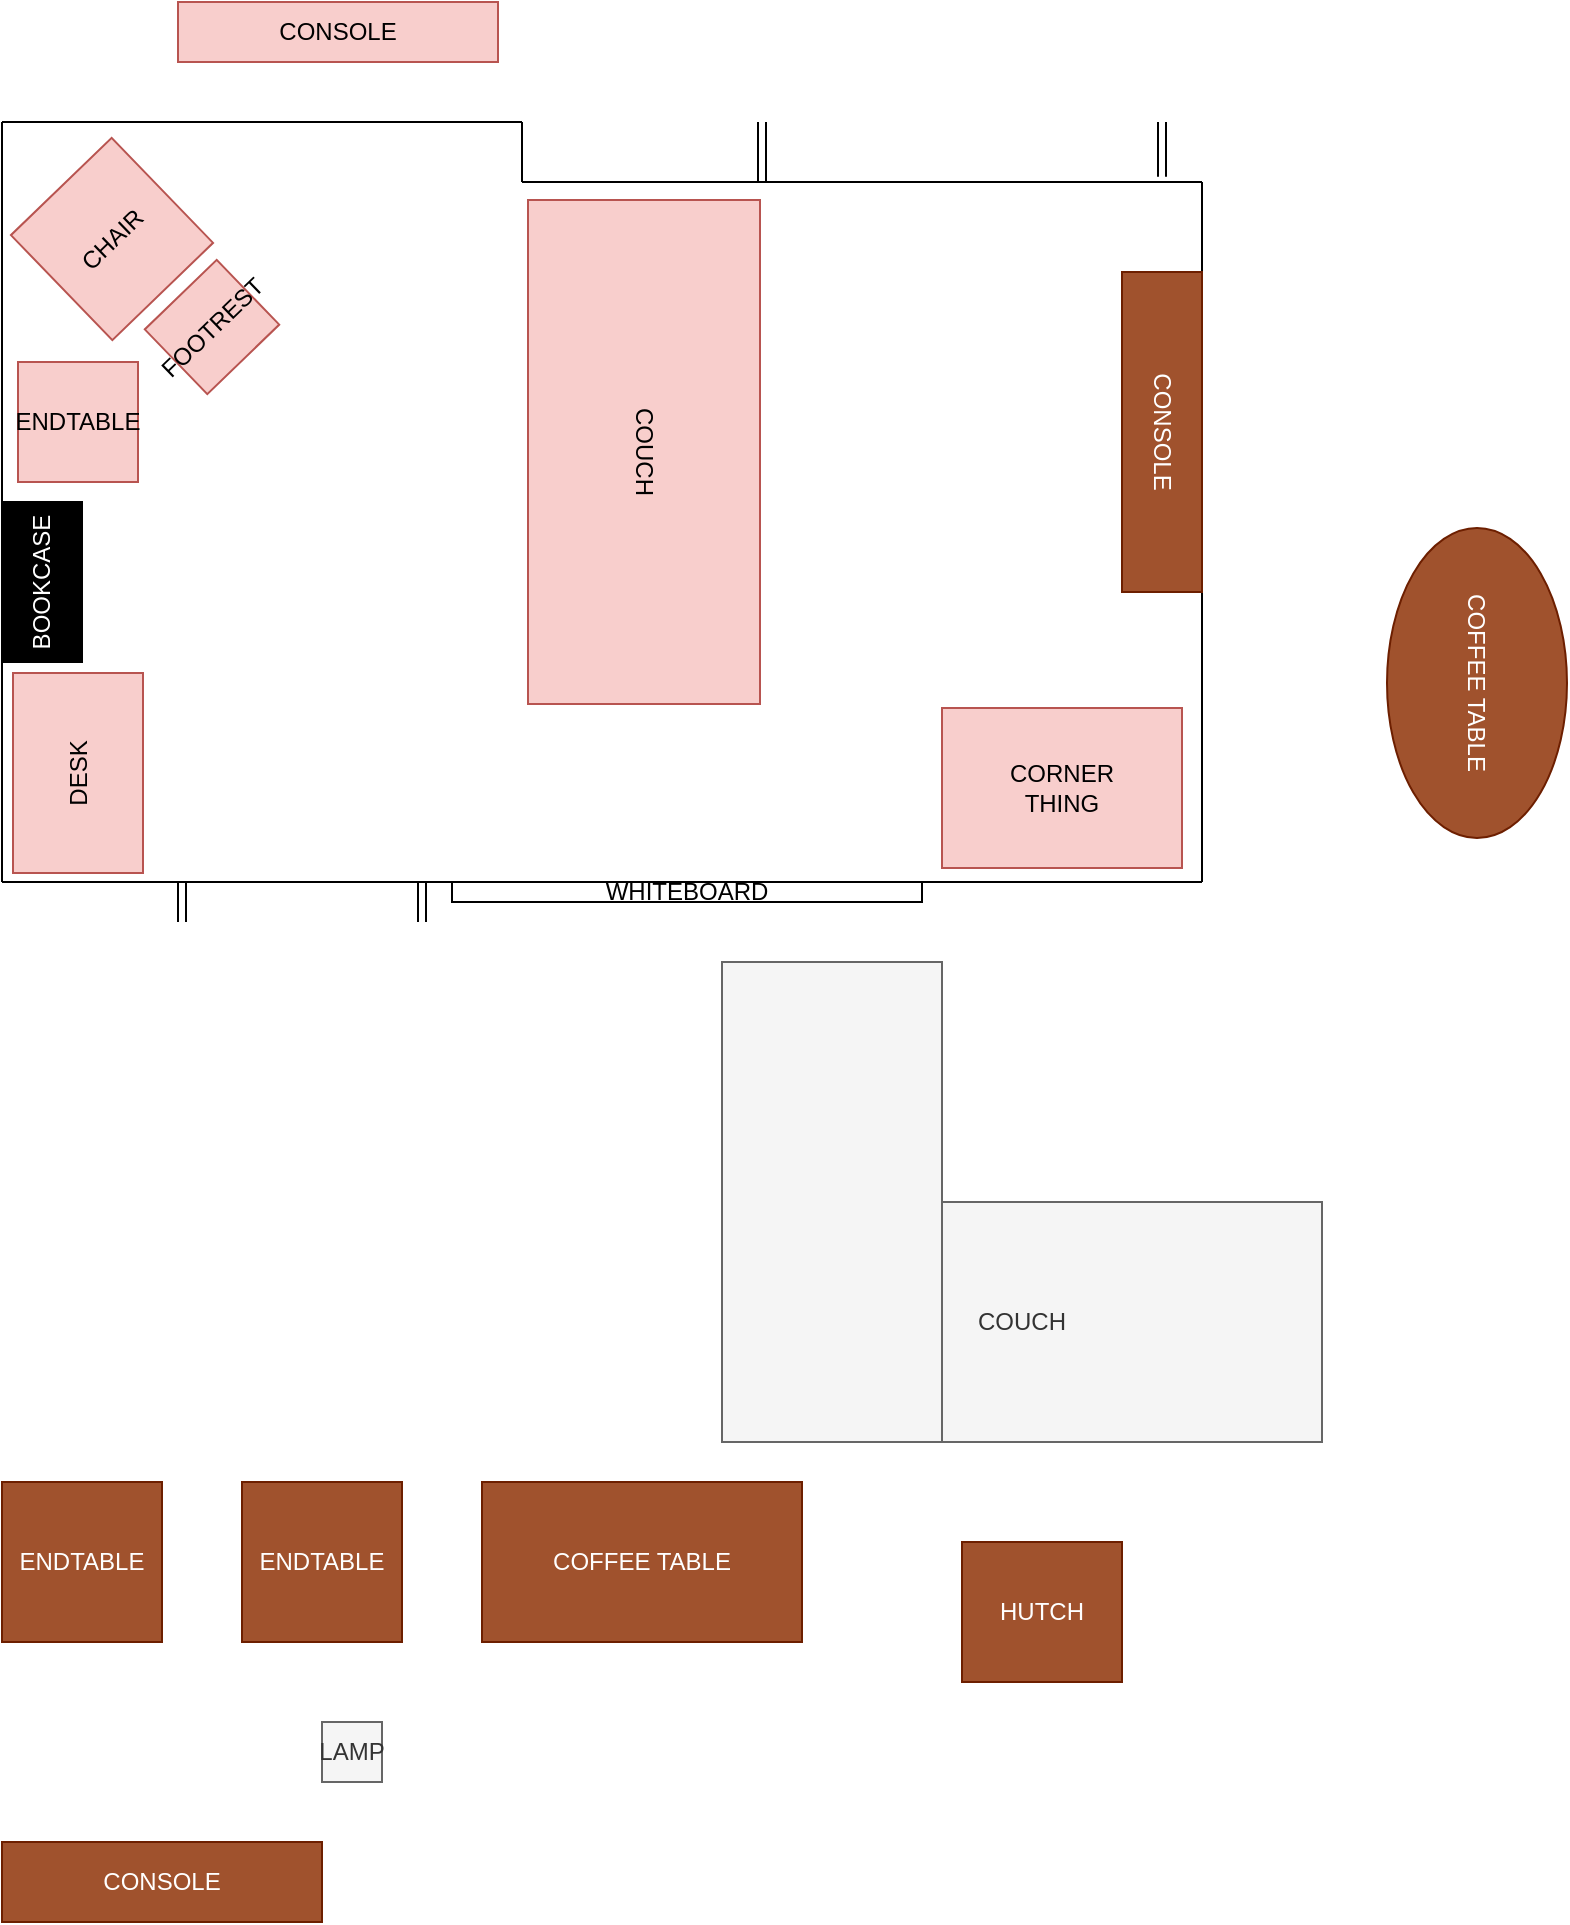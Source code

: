 <mxfile version="12.1.9" type="github" pages="1">
  <diagram id="qQnDsApoSpHMc4THVfdE" name="Page-1">
    <mxGraphModel dx="1120" dy="992" grid="1" gridSize="10" guides="1" tooltips="1" connect="1" arrows="1" fold="1" page="1" pageScale="1" pageWidth="850" pageHeight="1100" math="0" shadow="0">
      <root>
        <mxCell id="0"/>
        <mxCell id="1" parent="0"/>
        <mxCell id="y13b2MK2XemFfw-FXZ8G-1" value="" style="group" parent="1" vertex="1" connectable="0">
          <mxGeometry x="80" y="80" width="650" height="530" as="geometry"/>
        </mxCell>
        <mxCell id="y13b2MK2XemFfw-FXZ8G-2" value="" style="endArrow=none;html=1;" parent="y13b2MK2XemFfw-FXZ8G-1" edge="1">
          <mxGeometry width="50" height="50" relative="1" as="geometry">
            <mxPoint y="380" as="sourcePoint"/>
            <mxPoint as="targetPoint"/>
          </mxGeometry>
        </mxCell>
        <mxCell id="y13b2MK2XemFfw-FXZ8G-3" value="" style="endArrow=none;html=1;" parent="y13b2MK2XemFfw-FXZ8G-1" edge="1">
          <mxGeometry width="50" height="50" relative="1" as="geometry">
            <mxPoint x="600" y="380" as="sourcePoint"/>
            <mxPoint y="380" as="targetPoint"/>
          </mxGeometry>
        </mxCell>
        <mxCell id="y13b2MK2XemFfw-FXZ8G-4" value="" style="endArrow=none;html=1;" parent="y13b2MK2XemFfw-FXZ8G-1" edge="1">
          <mxGeometry width="50" height="50" relative="1" as="geometry">
            <mxPoint x="600" y="380" as="sourcePoint"/>
            <mxPoint x="600" y="30" as="targetPoint"/>
          </mxGeometry>
        </mxCell>
        <mxCell id="y13b2MK2XemFfw-FXZ8G-5" value="" style="endArrow=none;html=1;" parent="y13b2MK2XemFfw-FXZ8G-1" edge="1">
          <mxGeometry width="50" height="50" relative="1" as="geometry">
            <mxPoint x="260" as="sourcePoint"/>
            <mxPoint as="targetPoint"/>
          </mxGeometry>
        </mxCell>
        <mxCell id="y13b2MK2XemFfw-FXZ8G-6" value="" style="endArrow=none;html=1;" parent="y13b2MK2XemFfw-FXZ8G-1" edge="1">
          <mxGeometry width="50" height="50" relative="1" as="geometry">
            <mxPoint x="600" y="30" as="sourcePoint"/>
            <mxPoint x="260" y="30" as="targetPoint"/>
          </mxGeometry>
        </mxCell>
        <mxCell id="y13b2MK2XemFfw-FXZ8G-7" value="" style="endArrow=none;html=1;" parent="y13b2MK2XemFfw-FXZ8G-1" edge="1">
          <mxGeometry width="50" height="50" relative="1" as="geometry">
            <mxPoint x="260" y="30" as="sourcePoint"/>
            <mxPoint x="260" as="targetPoint"/>
          </mxGeometry>
        </mxCell>
        <mxCell id="y13b2MK2XemFfw-FXZ8G-8" value="" style="shape=link;html=1;" parent="y13b2MK2XemFfw-FXZ8G-1" edge="1">
          <mxGeometry width="50" height="50" relative="1" as="geometry">
            <mxPoint x="90" y="400" as="sourcePoint"/>
            <mxPoint x="90" y="380" as="targetPoint"/>
          </mxGeometry>
        </mxCell>
        <mxCell id="y13b2MK2XemFfw-FXZ8G-9" value="" style="shape=link;html=1;" parent="y13b2MK2XemFfw-FXZ8G-1" edge="1">
          <mxGeometry width="50" height="50" relative="1" as="geometry">
            <mxPoint x="210" y="400" as="sourcePoint"/>
            <mxPoint x="210" y="380" as="targetPoint"/>
          </mxGeometry>
        </mxCell>
        <mxCell id="y13b2MK2XemFfw-FXZ8G-10" value="" style="shape=link;html=1;" parent="y13b2MK2XemFfw-FXZ8G-1" edge="1">
          <mxGeometry width="50" height="50" relative="1" as="geometry">
            <mxPoint x="580" y="27.333" as="sourcePoint"/>
            <mxPoint x="580" as="targetPoint"/>
          </mxGeometry>
        </mxCell>
        <mxCell id="y13b2MK2XemFfw-FXZ8G-11" value="" style="shape=link;html=1;" parent="y13b2MK2XemFfw-FXZ8G-1" edge="1">
          <mxGeometry width="50" height="50" relative="1" as="geometry">
            <mxPoint x="380" y="30" as="sourcePoint"/>
            <mxPoint x="380" as="targetPoint"/>
          </mxGeometry>
        </mxCell>
        <mxCell id="y13b2MK2XemFfw-FXZ8G-32" value="CHAIR" style="rounded=0;whiteSpace=wrap;html=1;fillColor=#f8cecc;strokeColor=#b85450;rotation=-44;" parent="y13b2MK2XemFfw-FXZ8G-1" vertex="1">
          <mxGeometry x="20" y="22" width="70" height="73" as="geometry"/>
        </mxCell>
        <mxCell id="y13b2MK2XemFfw-FXZ8G-33" value="FOOTREST" style="rounded=0;whiteSpace=wrap;html=1;fillColor=#f8cecc;strokeColor=#b85450;rotation=-44;" parent="y13b2MK2XemFfw-FXZ8G-1" vertex="1">
          <mxGeometry x="80" y="80" width="50" height="45" as="geometry"/>
        </mxCell>
        <mxCell id="y13b2MK2XemFfw-FXZ8G-34" value="CONSOLE" style="rounded=0;whiteSpace=wrap;html=1;fillColor=#a0522d;strokeColor=#6D1F00;fontColor=#ffffff;rotation=90;" parent="y13b2MK2XemFfw-FXZ8G-1" vertex="1">
          <mxGeometry x="500" y="135" width="160" height="40" as="geometry"/>
        </mxCell>
        <mxCell id="y13b2MK2XemFfw-FXZ8G-29" value="DESK" style="rounded=0;whiteSpace=wrap;html=1;fillColor=#f8cecc;strokeColor=#b85450;rotation=-90;" parent="y13b2MK2XemFfw-FXZ8G-1" vertex="1">
          <mxGeometry x="-12" y="293" width="100" height="65" as="geometry"/>
        </mxCell>
        <mxCell id="y13b2MK2XemFfw-FXZ8G-35" value="ENDTABLE" style="rounded=0;whiteSpace=wrap;html=1;fillColor=#f8cecc;strokeColor=#b85450;" parent="y13b2MK2XemFfw-FXZ8G-1" vertex="1">
          <mxGeometry x="8" y="120" width="60" height="60" as="geometry"/>
        </mxCell>
        <mxCell id="y13b2MK2XemFfw-FXZ8G-18" value="&lt;font color=&quot;#ffffff&quot;&gt;BOOKCASE&lt;/font&gt;" style="rounded=0;whiteSpace=wrap;html=1;fillColor=#000000;rotation=-90;" parent="y13b2MK2XemFfw-FXZ8G-1" vertex="1">
          <mxGeometry x="-20" y="210" width="80" height="40" as="geometry"/>
        </mxCell>
        <mxCell id="y13b2MK2XemFfw-FXZ8G-36" value="CORNER&lt;br&gt;THING" style="rounded=0;whiteSpace=wrap;html=1;fillColor=#f8cecc;strokeColor=#b85450;" parent="y13b2MK2XemFfw-FXZ8G-1" vertex="1">
          <mxGeometry x="470" y="293" width="120" height="80" as="geometry"/>
        </mxCell>
        <mxCell id="y13b2MK2XemFfw-FXZ8G-13" value="COUCH" style="rounded=0;whiteSpace=wrap;html=1;fillColor=#f8cecc;strokeColor=#b85450;rotation=90;" parent="y13b2MK2XemFfw-FXZ8G-1" vertex="1">
          <mxGeometry x="195" y="107" width="252" height="116" as="geometry"/>
        </mxCell>
        <mxCell id="y13b2MK2XemFfw-FXZ8G-15" value="ENDTABLE" style="rounded=0;whiteSpace=wrap;html=1;fillColor=#a0522d;strokeColor=#6D1F00;fontColor=#ffffff;" parent="1" vertex="1">
          <mxGeometry x="80" y="760" width="80" height="80" as="geometry"/>
        </mxCell>
        <mxCell id="y13b2MK2XemFfw-FXZ8G-16" value="ENDTABLE" style="rounded=0;whiteSpace=wrap;html=1;fillColor=#a0522d;strokeColor=#6D1F00;fontColor=#ffffff;" parent="1" vertex="1">
          <mxGeometry x="200" y="760" width="80" height="80" as="geometry"/>
        </mxCell>
        <mxCell id="y13b2MK2XemFfw-FXZ8G-17" value="COFFEE TABLE" style="rounded=0;whiteSpace=wrap;html=1;fillColor=#a0522d;strokeColor=#6D1F00;fontColor=#ffffff;" parent="1" vertex="1">
          <mxGeometry x="320" y="760" width="160" height="80" as="geometry"/>
        </mxCell>
        <mxCell id="y13b2MK2XemFfw-FXZ8G-19" value="LAMP" style="rounded=0;whiteSpace=wrap;html=1;fillColor=#f5f5f5;strokeColor=#666666;fontColor=#333333;" parent="1" vertex="1">
          <mxGeometry x="240" y="880" width="30" height="30" as="geometry"/>
        </mxCell>
        <mxCell id="y13b2MK2XemFfw-FXZ8G-21" value="CONSOLE" style="rounded=0;whiteSpace=wrap;html=1;fillColor=#a0522d;strokeColor=#6D1F00;fontColor=#ffffff;" parent="1" vertex="1">
          <mxGeometry x="80" y="940" width="160" height="40" as="geometry"/>
        </mxCell>
        <mxCell id="y13b2MK2XemFfw-FXZ8G-22" value="" style="group;container=1;" parent="1" vertex="1" connectable="0">
          <mxGeometry x="440" y="500" width="300" height="240" as="geometry"/>
        </mxCell>
        <mxCell id="y13b2MK2XemFfw-FXZ8G-25" value="" style="group" parent="y13b2MK2XemFfw-FXZ8G-22" vertex="1" connectable="0">
          <mxGeometry width="300" height="240" as="geometry"/>
        </mxCell>
        <mxCell id="y13b2MK2XemFfw-FXZ8G-23" value="COUCH" style="rounded=0;whiteSpace=wrap;html=1;fillColor=#f5f5f5;strokeColor=#666666;fontColor=#333333;" parent="y13b2MK2XemFfw-FXZ8G-25" vertex="1">
          <mxGeometry y="120" width="300" height="120" as="geometry"/>
        </mxCell>
        <mxCell id="y13b2MK2XemFfw-FXZ8G-24" value="" style="rounded=0;whiteSpace=wrap;html=1;fillColor=#f5f5f5;strokeColor=#666666;fontColor=#333333;" parent="y13b2MK2XemFfw-FXZ8G-25" vertex="1">
          <mxGeometry width="110" height="240" as="geometry"/>
        </mxCell>
        <mxCell id="y13b2MK2XemFfw-FXZ8G-26" value="WHITEBOARD" style="rounded=0;whiteSpace=wrap;html=1;" parent="1" vertex="1">
          <mxGeometry x="305" y="460" width="235" height="10" as="geometry"/>
        </mxCell>
        <mxCell id="y13b2MK2XemFfw-FXZ8G-28" value="HUTCH" style="rounded=0;whiteSpace=wrap;html=1;fillColor=#a0522d;strokeColor=#6D1F00;fontColor=#ffffff;" parent="1" vertex="1">
          <mxGeometry x="560" y="790" width="80" height="70" as="geometry"/>
        </mxCell>
        <mxCell id="y13b2MK2XemFfw-FXZ8G-20" value="COFFEE TABLE" style="ellipse;whiteSpace=wrap;html=1;fillColor=#a0522d;strokeColor=#6D1F00;fontColor=#ffffff;rotation=90;" parent="1" vertex="1">
          <mxGeometry x="740" y="315.5" width="155" height="90" as="geometry"/>
        </mxCell>
        <mxCell id="y13b2MK2XemFfw-FXZ8G-30" value="CONSOLE" style="rounded=0;whiteSpace=wrap;html=1;fillColor=#f8cecc;strokeColor=#b85450;" parent="1" vertex="1">
          <mxGeometry x="168" y="20" width="160" height="30" as="geometry"/>
        </mxCell>
      </root>
    </mxGraphModel>
  </diagram>
</mxfile>
